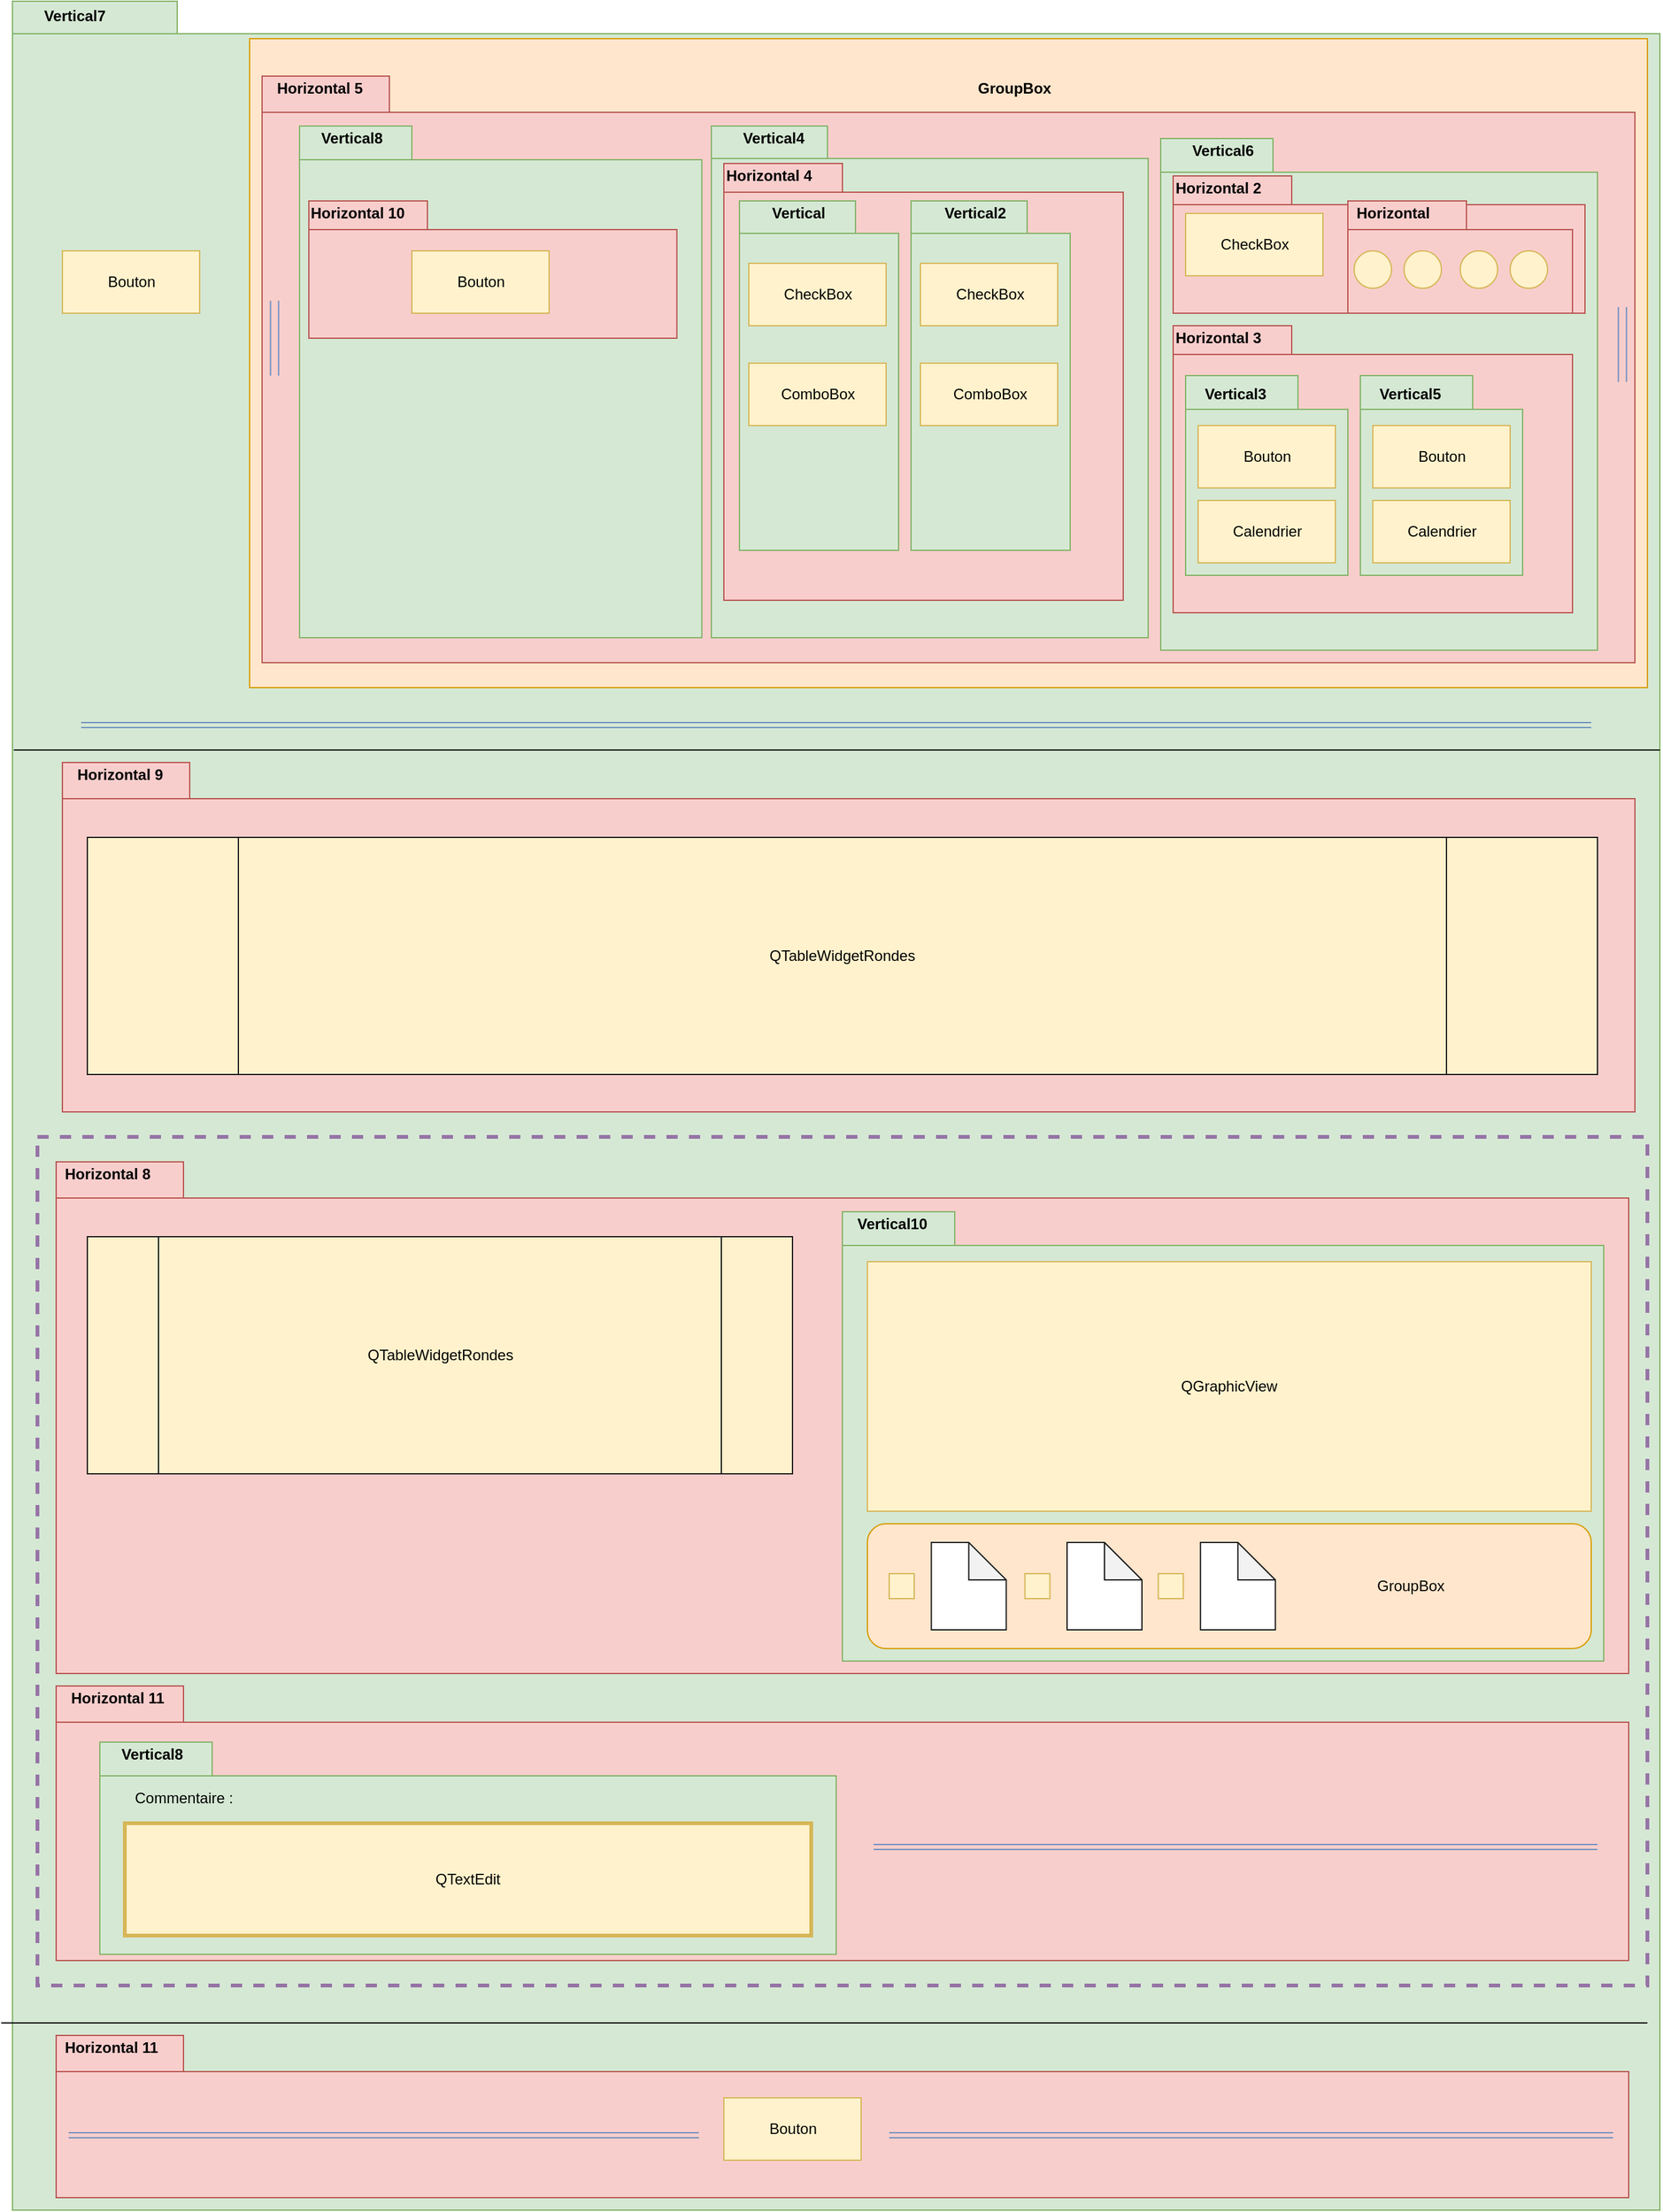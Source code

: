 <mxfile version="12.7.0" pages="3"><diagram id="0NMmQdU5TqQ1kGZvN3zl" name="IHMRapport"><mxGraphModel dx="2204" dy="1252" grid="1" gridSize="10" guides="1" tooltips="1" connect="1" arrows="1" fold="1" page="1" pageScale="1" pageWidth="1169" pageHeight="1654" math="0" shadow="0"><root><mxCell id="0"/><mxCell id="1" parent="0"/><mxCell id="otSW71d-O1WbgjmMsNwK-2" value="" style="shape=folder;fontStyle=1;spacingTop=10;tabWidth=94;tabHeight=26;tabPosition=left;html=1;fillColor=#d5e8d4;strokeColor=#82b366;" parent="1" vertex="1"><mxGeometry x="20" y="20" width="1320" height="1770" as="geometry"/></mxCell><mxCell id="otSW71d-O1WbgjmMsNwK-9" value="GroupBox" style="html=1;fillColor=#ffe6cc;strokeColor=#d79b00;" parent="1" vertex="1"><mxGeometry x="210" y="50" width="1120" height="520" as="geometry"/></mxCell><mxCell id="otSW71d-O1WbgjmMsNwK-3" value="&lt;b&gt;Vertical7&lt;/b&gt;" style="text;html=1;strokeColor=none;fillColor=none;align=center;verticalAlign=middle;whiteSpace=wrap;rounded=0;" parent="1" vertex="1"><mxGeometry x="50" y="22.35" width="40" height="20" as="geometry"/></mxCell><mxCell id="otSW71d-O1WbgjmMsNwK-4" value="" style="shape=folder;fontStyle=1;spacingTop=10;tabWidth=102;tabHeight=29;tabPosition=left;html=1;fillColor=#f8cecc;strokeColor=#b85450;" parent="1" vertex="1"><mxGeometry x="220" y="80" width="1100" height="470" as="geometry"/></mxCell><mxCell id="otSW71d-O1WbgjmMsNwK-5" value="&lt;div align=&quot;left&quot;&gt;&lt;b&gt;Horizontal 5&lt;/b&gt;&lt;/div&gt;" style="text;html=1;strokeColor=none;fillColor=none;align=left;verticalAlign=middle;whiteSpace=wrap;rounded=0;" parent="1" vertex="1"><mxGeometry x="230" y="80" width="100" height="20" as="geometry"/></mxCell><mxCell id="otSW71d-O1WbgjmMsNwK-7" value="" style="shape=link;html=1;fillColor=#dae8fc;strokeColor=#6c8ebf;width=6.471;" parent="1" edge="1"><mxGeometry width="50" height="50" relative="1" as="geometry"><mxPoint x="230" y="320" as="sourcePoint"/><mxPoint x="230" y="260" as="targetPoint"/></mxGeometry></mxCell><mxCell id="otSW71d-O1WbgjmMsNwK-10" value="" style="shape=folder;fontStyle=1;spacingTop=10;tabWidth=93;tabHeight=26;tabPosition=left;html=1;fillColor=#d5e8d4;strokeColor=#82b366;" parent="1" vertex="1"><mxGeometry x="580" y="120" width="350" height="410" as="geometry"/></mxCell><mxCell id="otSW71d-O1WbgjmMsNwK-11" value="&lt;div&gt;&lt;b&gt;Vertical4&lt;/b&gt;&lt;/div&gt;" style="text;html=1;strokeColor=none;fillColor=none;align=center;verticalAlign=middle;whiteSpace=wrap;rounded=0;" parent="1" vertex="1"><mxGeometry x="610" y="120.0" width="40" height="20" as="geometry"/></mxCell><mxCell id="otSW71d-O1WbgjmMsNwK-16" value="" style="shape=folder;fontStyle=1;spacingTop=10;tabWidth=95;tabHeight=23;tabPosition=left;html=1;fillColor=#f8cecc;strokeColor=#b85450;fillOpacity=100;" parent="1" vertex="1"><mxGeometry x="590" y="150" width="320" height="350" as="geometry"/></mxCell><mxCell id="otSW71d-O1WbgjmMsNwK-17" value="&lt;div align=&quot;left&quot;&gt;&lt;b&gt;Horizontal 4&lt;br&gt;&lt;/b&gt;&lt;/div&gt;" style="text;html=1;strokeColor=none;fillColor=none;align=left;verticalAlign=middle;whiteSpace=wrap;rounded=0;" parent="1" vertex="1"><mxGeometry x="590" y="150" width="100" height="20" as="geometry"/></mxCell><mxCell id="otSW71d-O1WbgjmMsNwK-12" value="" style="shape=folder;fontStyle=1;spacingTop=10;tabWidth=93;tabHeight=26;tabPosition=left;html=1;fillColor=#d5e8d4;strokeColor=#82b366;" parent="1" vertex="1"><mxGeometry x="602.5" y="180" width="127.5" height="280" as="geometry"/></mxCell><mxCell id="otSW71d-O1WbgjmMsNwK-13" value="&lt;div&gt;&lt;b&gt;Vertical&lt;/b&gt;&lt;/div&gt;" style="text;html=1;strokeColor=none;fillColor=none;align=center;verticalAlign=middle;whiteSpace=wrap;rounded=0;" parent="1" vertex="1"><mxGeometry x="630" y="180.0" width="40" height="20" as="geometry"/></mxCell><mxCell id="otSW71d-O1WbgjmMsNwK-14" value="&lt;div&gt;CheckBox&lt;/div&gt;" style="html=1;fillColor=#fff2cc;strokeColor=#d6b656;" parent="1" vertex="1"><mxGeometry x="610" y="230" width="110" height="50" as="geometry"/></mxCell><mxCell id="otSW71d-O1WbgjmMsNwK-15" value="ComboBox" style="html=1;fillColor=#fff2cc;strokeColor=#d6b656;" parent="1" vertex="1"><mxGeometry x="610" y="310" width="110" height="50" as="geometry"/></mxCell><mxCell id="otSW71d-O1WbgjmMsNwK-22" value="" style="shape=folder;fontStyle=1;spacingTop=10;tabWidth=93;tabHeight=26;tabPosition=left;html=1;fillColor=#d5e8d4;strokeColor=#82b366;" parent="1" vertex="1"><mxGeometry x="740" y="180" width="127.5" height="280" as="geometry"/></mxCell><mxCell id="otSW71d-O1WbgjmMsNwK-23" value="&lt;div align=&quot;left&quot;&gt;&lt;b&gt;Vertical2&lt;/b&gt;&lt;/div&gt;" style="text;html=1;strokeColor=none;fillColor=none;align=center;verticalAlign=middle;whiteSpace=wrap;rounded=0;" parent="1" vertex="1"><mxGeometry x="760" y="180" width="62.5" height="20" as="geometry"/></mxCell><mxCell id="otSW71d-O1WbgjmMsNwK-24" value="&lt;div&gt;CheckBox&lt;/div&gt;" style="html=1;fillColor=#fff2cc;strokeColor=#d6b656;" parent="1" vertex="1"><mxGeometry x="747.5" y="230" width="110" height="50" as="geometry"/></mxCell><mxCell id="otSW71d-O1WbgjmMsNwK-25" value="ComboBox" style="html=1;fillColor=#fff2cc;strokeColor=#d6b656;" parent="1" vertex="1"><mxGeometry x="747.5" y="310" width="110" height="50" as="geometry"/></mxCell><mxCell id="otSW71d-O1WbgjmMsNwK-27" value="" style="shape=folder;fontStyle=1;spacingTop=10;tabWidth=90;tabHeight=27;tabPosition=left;html=1;fillColor=#d5e8d4;strokeColor=#82b366;" parent="1" vertex="1"><mxGeometry x="940" y="130" width="350" height="410" as="geometry"/></mxCell><mxCell id="otSW71d-O1WbgjmMsNwK-28" value="&lt;div&gt;&lt;b&gt;Vertical6&lt;/b&gt;&lt;/div&gt;" style="text;html=1;strokeColor=none;fillColor=none;align=center;verticalAlign=middle;whiteSpace=wrap;rounded=0;" parent="1" vertex="1"><mxGeometry x="970" y="130.0" width="40" height="20" as="geometry"/></mxCell><mxCell id="otSW71d-O1WbgjmMsNwK-29" value="" style="shape=folder;fontStyle=1;spacingTop=10;tabWidth=95;tabHeight=23;tabPosition=left;html=1;fillColor=#f8cecc;strokeColor=#b85450;fillOpacity=100;" parent="1" vertex="1"><mxGeometry x="950" y="160" width="330" height="110" as="geometry"/></mxCell><mxCell id="otSW71d-O1WbgjmMsNwK-30" value="&lt;div align=&quot;left&quot;&gt;&lt;b&gt;Horizontal 2&lt;br&gt;&lt;/b&gt;&lt;/div&gt;" style="text;html=1;strokeColor=none;fillColor=none;align=left;verticalAlign=middle;whiteSpace=wrap;rounded=0;" parent="1" vertex="1"><mxGeometry x="950" y="160" width="100" height="20" as="geometry"/></mxCell><mxCell id="otSW71d-O1WbgjmMsNwK-32" value="&lt;div&gt;CheckBox&lt;/div&gt;" style="html=1;fillColor=#fff2cc;strokeColor=#d6b656;" parent="1" vertex="1"><mxGeometry x="960" y="190" width="110" height="50" as="geometry"/></mxCell><mxCell id="otSW71d-O1WbgjmMsNwK-33" value="" style="shape=folder;fontStyle=1;spacingTop=10;tabWidth=95;tabHeight=23;tabPosition=left;html=1;fillColor=#f8cecc;strokeColor=#b85450;fillOpacity=100;" parent="1" vertex="1"><mxGeometry x="1090" y="180" width="180" height="90" as="geometry"/></mxCell><mxCell id="otSW71d-O1WbgjmMsNwK-34" value="&lt;div align=&quot;left&quot;&gt;&lt;b&gt;Horizontal&lt;br&gt;&lt;/b&gt;&lt;/div&gt;" style="text;html=1;strokeColor=none;fillColor=none;align=left;verticalAlign=middle;whiteSpace=wrap;rounded=0;" parent="1" vertex="1"><mxGeometry x="1095" y="180" width="100" height="20" as="geometry"/></mxCell><mxCell id="otSW71d-O1WbgjmMsNwK-35" value="" style="ellipse;whiteSpace=wrap;html=1;aspect=fixed;fillColor=#fff2cc;strokeColor=#d6b656;" parent="1" vertex="1"><mxGeometry x="1095" y="220" width="30" height="30" as="geometry"/></mxCell><mxCell id="otSW71d-O1WbgjmMsNwK-36" value="" style="ellipse;whiteSpace=wrap;html=1;aspect=fixed;fillColor=#fff2cc;strokeColor=#d6b656;" parent="1" vertex="1"><mxGeometry x="1135" y="220" width="30" height="30" as="geometry"/></mxCell><mxCell id="otSW71d-O1WbgjmMsNwK-37" value="" style="ellipse;whiteSpace=wrap;html=1;aspect=fixed;fillColor=#fff2cc;strokeColor=#d6b656;" parent="1" vertex="1"><mxGeometry x="1180" y="220" width="30" height="30" as="geometry"/></mxCell><mxCell id="otSW71d-O1WbgjmMsNwK-38" value="" style="ellipse;whiteSpace=wrap;html=1;aspect=fixed;fillColor=#fff2cc;strokeColor=#d6b656;" parent="1" vertex="1"><mxGeometry x="1220" y="220" width="30" height="30" as="geometry"/></mxCell><mxCell id="otSW71d-O1WbgjmMsNwK-45" value="" style="shape=folder;fontStyle=1;spacingTop=10;tabWidth=95;tabHeight=23;tabPosition=left;html=1;fillColor=#f8cecc;strokeColor=#b85450;fillOpacity=100;" parent="1" vertex="1"><mxGeometry x="950" y="280" width="320" height="230" as="geometry"/></mxCell><mxCell id="otSW71d-O1WbgjmMsNwK-40" value="" style="shape=folder;fontStyle=1;spacingTop=10;tabWidth=90;tabHeight=27;tabPosition=left;html=1;fillColor=#d5e8d4;strokeColor=#82b366;" parent="1" vertex="1"><mxGeometry x="960" y="320" width="130" height="160" as="geometry"/></mxCell><mxCell id="otSW71d-O1WbgjmMsNwK-41" value="&lt;div&gt;&lt;b&gt;Vertical3&lt;/b&gt;&lt;/div&gt;" style="text;html=1;strokeColor=none;fillColor=none;align=center;verticalAlign=middle;whiteSpace=wrap;rounded=0;" parent="1" vertex="1"><mxGeometry x="980" y="325" width="40" height="20" as="geometry"/></mxCell><mxCell id="otSW71d-O1WbgjmMsNwK-43" value="Bouton" style="html=1;fillColor=#fff2cc;strokeColor=#d6b656;" parent="1" vertex="1"><mxGeometry x="970" y="360" width="110" height="50" as="geometry"/></mxCell><mxCell id="otSW71d-O1WbgjmMsNwK-44" value="Calendrier" style="html=1;fillColor=#fff2cc;strokeColor=#d6b656;" parent="1" vertex="1"><mxGeometry x="970" y="420" width="110" height="50" as="geometry"/></mxCell><mxCell id="otSW71d-O1WbgjmMsNwK-47" value="" style="shape=folder;fontStyle=1;spacingTop=10;tabWidth=90;tabHeight=27;tabPosition=left;html=1;fillColor=#d5e8d4;strokeColor=#82b366;" parent="1" vertex="1"><mxGeometry x="1100" y="320" width="130" height="160" as="geometry"/></mxCell><mxCell id="otSW71d-O1WbgjmMsNwK-48" value="&lt;div&gt;&lt;b&gt;Vertical5&lt;/b&gt;&lt;/div&gt;" style="text;html=1;strokeColor=none;fillColor=none;align=center;verticalAlign=middle;whiteSpace=wrap;rounded=0;" parent="1" vertex="1"><mxGeometry x="1120" y="325" width="40" height="20" as="geometry"/></mxCell><mxCell id="otSW71d-O1WbgjmMsNwK-49" value="Bouton" style="html=1;fillColor=#fff2cc;strokeColor=#d6b656;" parent="1" vertex="1"><mxGeometry x="1110" y="360" width="110" height="50" as="geometry"/></mxCell><mxCell id="otSW71d-O1WbgjmMsNwK-50" value="Calendrier" style="html=1;fillColor=#fff2cc;strokeColor=#d6b656;" parent="1" vertex="1"><mxGeometry x="1110" y="420" width="110" height="50" as="geometry"/></mxCell><mxCell id="otSW71d-O1WbgjmMsNwK-51" value="" style="shape=folder;fontStyle=1;spacingTop=10;tabWidth=90;tabHeight=27;tabPosition=left;html=1;fillColor=#d5e8d4;strokeColor=#82b366;" parent="1" vertex="1"><mxGeometry x="250" y="120" width="322.35" height="410" as="geometry"/></mxCell><mxCell id="otSW71d-O1WbgjmMsNwK-52" value="&lt;div&gt;&lt;b&gt;Vertical8&lt;/b&gt;&lt;/div&gt;" style="text;html=1;strokeColor=none;fillColor=none;align=center;verticalAlign=middle;whiteSpace=wrap;rounded=0;" parent="1" vertex="1"><mxGeometry x="272.35" y="120.0" width="40" height="20" as="geometry"/></mxCell><mxCell id="otSW71d-O1WbgjmMsNwK-53" value="" style="shape=folder;fontStyle=1;spacingTop=10;tabWidth=95;tabHeight=23;tabPosition=left;html=1;fillColor=#f8cecc;strokeColor=#b85450;fillOpacity=100;" parent="1" vertex="1"><mxGeometry x="257.47" y="180" width="294.88" height="110" as="geometry"/></mxCell><mxCell id="otSW71d-O1WbgjmMsNwK-54" value="&lt;div&gt;&lt;b&gt;Horizontal &lt;/b&gt;&lt;b&gt;10&lt;/b&gt;&lt;/div&gt;" style="text;html=1;strokeColor=none;fillColor=none;align=left;verticalAlign=middle;whiteSpace=wrap;rounded=0;" parent="1" vertex="1"><mxGeometry x="257.47" y="180" width="134.88" height="20" as="geometry"/></mxCell><mxCell id="otSW71d-O1WbgjmMsNwK-55" value="Bouton" style="html=1;fillColor=#fff2cc;strokeColor=#d6b656;fontStyle=0" parent="1" vertex="1"><mxGeometry x="340" y="220" width="110" height="50" as="geometry"/></mxCell><mxCell id="aP0zRacj7gYFiWTM4Fsq-1" value="&lt;div&gt;&lt;b&gt;GroupBox&lt;/b&gt;&lt;/div&gt;" style="text;html=1;strokeColor=none;fillColor=none;align=center;verticalAlign=middle;whiteSpace=wrap;rounded=0;" parent="1" vertex="1"><mxGeometry x="802.5" y="80" width="40" height="20" as="geometry"/></mxCell><mxCell id="SQjFYnXU2TbCDj1ClMZE-1" value="Bouton" style="html=1;fillColor=#fff2cc;strokeColor=#d6b656;fontStyle=0" vertex="1" parent="1"><mxGeometry x="60" y="220" width="110" height="50" as="geometry"/></mxCell><mxCell id="SQjFYnXU2TbCDj1ClMZE-2" value="&lt;div align=&quot;left&quot;&gt;&lt;b&gt;Horizontal 3&lt;br&gt;&lt;/b&gt;&lt;/div&gt;" style="text;html=1;strokeColor=none;fillColor=none;align=left;verticalAlign=middle;whiteSpace=wrap;rounded=0;" vertex="1" parent="1"><mxGeometry x="950" y="280" width="100" height="20" as="geometry"/></mxCell><mxCell id="SQjFYnXU2TbCDj1ClMZE-7" value="" style="shape=link;html=1;fillColor=#dae8fc;strokeColor=#6c8ebf;width=6.471;" edge="1" parent="1"><mxGeometry width="50" height="50" relative="1" as="geometry"><mxPoint x="1310" y="325" as="sourcePoint"/><mxPoint x="1310" y="265" as="targetPoint"/></mxGeometry></mxCell><mxCell id="SQjFYnXU2TbCDj1ClMZE-8" value="" style="shape=link;html=1;fillColor=#dae8fc;strokeColor=#6c8ebf;" edge="1" parent="1"><mxGeometry width="50" height="50" relative="1" as="geometry"><mxPoint x="75" y="600" as="sourcePoint"/><mxPoint x="1285" y="600" as="targetPoint"/></mxGeometry></mxCell><mxCell id="SQjFYnXU2TbCDj1ClMZE-9" value="" style="endArrow=none;html=1;" edge="1" parent="1"><mxGeometry width="50" height="50" relative="1" as="geometry"><mxPoint x="1340" y="620" as="sourcePoint"/><mxPoint x="21" y="620" as="targetPoint"/></mxGeometry></mxCell><mxCell id="SQjFYnXU2TbCDj1ClMZE-11" value="" style="shape=folder;fontStyle=1;spacingTop=10;tabWidth=102;tabHeight=29;tabPosition=left;html=1;fillColor=#f8cecc;strokeColor=#b85450;" vertex="1" parent="1"><mxGeometry x="60" y="630" width="1260" height="280" as="geometry"/></mxCell><mxCell id="SQjFYnXU2TbCDj1ClMZE-12" value="&lt;div align=&quot;left&quot;&gt;&lt;b&gt;Horizontal 9&lt;br&gt;&lt;/b&gt;&lt;/div&gt;" style="text;html=1;strokeColor=none;fillColor=none;align=left;verticalAlign=middle;whiteSpace=wrap;rounded=0;" vertex="1" parent="1"><mxGeometry x="70" y="630" width="100" height="20" as="geometry"/></mxCell><mxCell id="SQjFYnXU2TbCDj1ClMZE-16" value="&lt;div&gt;QTableWidgetRondes&lt;/div&gt;" style="shape=process;whiteSpace=wrap;html=1;backgroundOutline=1;fillColor=#fff2cc;strokeColor=#1A1A1A;" vertex="1" parent="1"><mxGeometry x="80" y="690" width="1210" height="190" as="geometry"/></mxCell><mxCell id="SQjFYnXU2TbCDj1ClMZE-17" value="" style="shape=folder;fontStyle=1;spacingTop=10;tabWidth=102;tabHeight=29;tabPosition=left;html=1;fillColor=#f8cecc;strokeColor=#b85450;" vertex="1" parent="1"><mxGeometry x="55" y="950" width="1260" height="410" as="geometry"/></mxCell><mxCell id="SQjFYnXU2TbCDj1ClMZE-18" value="&lt;div align=&quot;left&quot;&gt;&lt;b&gt;Horizontal 8&lt;br&gt;&lt;/b&gt;&lt;/div&gt;" style="text;html=1;strokeColor=none;fillColor=none;align=left;verticalAlign=middle;whiteSpace=wrap;rounded=0;" vertex="1" parent="1"><mxGeometry x="60" y="950" width="100" height="20" as="geometry"/></mxCell><mxCell id="SQjFYnXU2TbCDj1ClMZE-19" value="&lt;div&gt;QTableWidgetRondes&lt;/div&gt;" style="shape=process;whiteSpace=wrap;html=1;backgroundOutline=1;fillColor=#fff2cc;strokeColor=#1A1A1A;" vertex="1" parent="1"><mxGeometry x="80" y="1010" width="565" height="190" as="geometry"/></mxCell><mxCell id="SQjFYnXU2TbCDj1ClMZE-20" value="" style="shape=folder;fontStyle=1;spacingTop=10;tabWidth=90;tabHeight=27;tabPosition=left;html=1;fillColor=#d5e8d4;strokeColor=#82b366;" vertex="1" parent="1"><mxGeometry x="685" y="990" width="610" height="360" as="geometry"/></mxCell><mxCell id="SQjFYnXU2TbCDj1ClMZE-21" value="&lt;div&gt;&lt;b&gt;Vertical10&lt;/b&gt;&lt;/div&gt;" style="text;html=1;strokeColor=none;fillColor=none;align=center;verticalAlign=middle;whiteSpace=wrap;rounded=0;" vertex="1" parent="1"><mxGeometry x="705" y="990" width="40" height="20" as="geometry"/></mxCell><mxCell id="SQjFYnXU2TbCDj1ClMZE-22" value="QGraphicView" style="rounded=0;whiteSpace=wrap;html=1;strokeColor=#d6b656;fillColor=#fff2cc;" vertex="1" parent="1"><mxGeometry x="705" y="1030" width="580" height="200" as="geometry"/></mxCell><mxCell id="SQjFYnXU2TbCDj1ClMZE-23" value="&lt;div align=&quot;left&quot;&gt;&lt;blockquote&gt;&lt;blockquote&gt;&lt;div&gt;&lt;br&gt;&lt;/div&gt;&lt;/blockquote&gt;&lt;/blockquote&gt;&lt;/div&gt;" style="rounded=1;whiteSpace=wrap;html=1;strokeColor=#d79b00;fillColor=#ffe6cc;" vertex="1" parent="1"><mxGeometry x="705" y="1240" width="580" height="100" as="geometry"/></mxCell><mxCell id="SQjFYnXU2TbCDj1ClMZE-24" value="" style="rounded=0;whiteSpace=wrap;html=1;strokeColor=#d6b656;fillColor=#fff2cc;" vertex="1" parent="1"><mxGeometry x="722.5" y="1280" width="20" height="20" as="geometry"/></mxCell><mxCell id="SQjFYnXU2TbCDj1ClMZE-25" value="" style="shape=note;whiteSpace=wrap;html=1;backgroundOutline=1;darkOpacity=0.05;strokeColor=#1A1A1A;" vertex="1" parent="1"><mxGeometry x="756.25" y="1255" width="60" height="70" as="geometry"/></mxCell><mxCell id="SQjFYnXU2TbCDj1ClMZE-29" value="" style="rounded=0;whiteSpace=wrap;html=1;strokeColor=#d6b656;fillColor=#fff2cc;" vertex="1" parent="1"><mxGeometry x="831.25" y="1280" width="20" height="20" as="geometry"/></mxCell><mxCell id="SQjFYnXU2TbCDj1ClMZE-30" value="" style="shape=note;whiteSpace=wrap;html=1;backgroundOutline=1;darkOpacity=0.05;strokeColor=#1A1A1A;" vertex="1" parent="1"><mxGeometry x="865" y="1255" width="60" height="70" as="geometry"/></mxCell><mxCell id="SQjFYnXU2TbCDj1ClMZE-31" value="" style="rounded=0;whiteSpace=wrap;html=1;strokeColor=#d6b656;fillColor=#fff2cc;" vertex="1" parent="1"><mxGeometry x="938.13" y="1280" width="20" height="20" as="geometry"/></mxCell><mxCell id="SQjFYnXU2TbCDj1ClMZE-32" value="" style="shape=note;whiteSpace=wrap;html=1;backgroundOutline=1;darkOpacity=0.05;strokeColor=#1A1A1A;" vertex="1" parent="1"><mxGeometry x="971.88" y="1255" width="60" height="70" as="geometry"/></mxCell><mxCell id="SQjFYnXU2TbCDj1ClMZE-33" value="GroupBox" style="text;html=1;align=center;verticalAlign=middle;resizable=0;points=[];autosize=1;" vertex="1" parent="1"><mxGeometry x="1100" y="1280" width="80" height="20" as="geometry"/></mxCell><mxCell id="SQjFYnXU2TbCDj1ClMZE-36" value="" style="rounded=0;whiteSpace=wrap;html=1;strokeColor=#9673a6;dashed=1;fillColor=none;strokeWidth=3;" vertex="1" parent="1"><mxGeometry x="40" y="930" width="1290" height="680" as="geometry"/></mxCell><mxCell id="SQjFYnXU2TbCDj1ClMZE-37" value="" style="shape=folder;fontStyle=1;spacingTop=10;tabWidth=102;tabHeight=29;tabPosition=left;html=1;fillColor=#f8cecc;strokeColor=#b85450;" vertex="1" parent="1"><mxGeometry x="55" y="1370" width="1260" height="220" as="geometry"/></mxCell><mxCell id="SQjFYnXU2TbCDj1ClMZE-38" value="&lt;div align=&quot;left&quot;&gt;&lt;b&gt;Horizontal 11&lt;br&gt;&lt;/b&gt;&lt;/div&gt;" style="text;html=1;strokeColor=none;fillColor=none;align=left;verticalAlign=middle;whiteSpace=wrap;rounded=0;" vertex="1" parent="1"><mxGeometry x="65" y="1370" width="100" height="20" as="geometry"/></mxCell><mxCell id="SQjFYnXU2TbCDj1ClMZE-39" value="" style="shape=folder;fontStyle=1;spacingTop=10;tabWidth=90;tabHeight=27;tabPosition=left;html=1;fillColor=#d5e8d4;strokeColor=#82b366;" vertex="1" parent="1"><mxGeometry x="90" y="1415" width="590" height="170" as="geometry"/></mxCell><mxCell id="SQjFYnXU2TbCDj1ClMZE-40" value="&lt;div&gt;&lt;b&gt;Vertical8&lt;/b&gt;&lt;/div&gt;" style="text;html=1;strokeColor=none;fillColor=none;align=center;verticalAlign=middle;whiteSpace=wrap;rounded=0;" vertex="1" parent="1"><mxGeometry x="112.35" y="1415" width="40" height="20" as="geometry"/></mxCell><mxCell id="SQjFYnXU2TbCDj1ClMZE-43" value="Commentaire :" style="text;html=1;strokeColor=none;fillColor=none;align=center;verticalAlign=middle;whiteSpace=wrap;rounded=0;dashed=1;" vertex="1" parent="1"><mxGeometry x="105" y="1450" width="105" height="20" as="geometry"/></mxCell><mxCell id="SQjFYnXU2TbCDj1ClMZE-45" value="QTextEdit" style="rounded=0;whiteSpace=wrap;html=1;strokeColor=#d6b656;strokeWidth=3;fillColor=#fff2cc;" vertex="1" parent="1"><mxGeometry x="110" y="1480" width="550" height="90" as="geometry"/></mxCell><mxCell id="SQjFYnXU2TbCDj1ClMZE-46" value="" style="shape=link;html=1;fillColor=#dae8fc;strokeColor=#6c8ebf;" edge="1" parent="1"><mxGeometry width="50" height="50" relative="1" as="geometry"><mxPoint x="710" y="1499" as="sourcePoint"/><mxPoint x="1290" y="1499" as="targetPoint"/></mxGeometry></mxCell><mxCell id="SQjFYnXU2TbCDj1ClMZE-47" value="" style="endArrow=none;html=1;" edge="1" parent="1"><mxGeometry width="50" height="50" relative="1" as="geometry"><mxPoint x="1330" y="1640" as="sourcePoint"/><mxPoint x="11" y="1640" as="targetPoint"/></mxGeometry></mxCell><mxCell id="SQjFYnXU2TbCDj1ClMZE-48" value="" style="shape=folder;fontStyle=1;spacingTop=10;tabWidth=102;tabHeight=29;tabPosition=left;html=1;fillColor=#f8cecc;strokeColor=#b85450;" vertex="1" parent="1"><mxGeometry x="55" y="1650" width="1260" height="130" as="geometry"/></mxCell><mxCell id="SQjFYnXU2TbCDj1ClMZE-49" value="&lt;div align=&quot;left&quot;&gt;&lt;b&gt;Horizontal 11&lt;br&gt;&lt;/b&gt;&lt;/div&gt;" style="text;html=1;strokeColor=none;fillColor=none;align=left;verticalAlign=middle;whiteSpace=wrap;rounded=0;" vertex="1" parent="1"><mxGeometry x="60" y="1650" width="100" height="20" as="geometry"/></mxCell><mxCell id="SQjFYnXU2TbCDj1ClMZE-50" value="" style="shape=link;html=1;fillColor=#dae8fc;strokeColor=#6c8ebf;" edge="1" parent="1"><mxGeometry width="50" height="50" relative="1" as="geometry"><mxPoint x="65" y="1730" as="sourcePoint"/><mxPoint x="570" y="1730" as="targetPoint"/></mxGeometry></mxCell><mxCell id="SQjFYnXU2TbCDj1ClMZE-51" value="" style="shape=link;html=1;fillColor=#dae8fc;strokeColor=#6c8ebf;" edge="1" parent="1"><mxGeometry width="50" height="50" relative="1" as="geometry"><mxPoint x="722.5" y="1730" as="sourcePoint"/><mxPoint x="1302.5" y="1730" as="targetPoint"/></mxGeometry></mxCell><mxCell id="SQjFYnXU2TbCDj1ClMZE-52" value="Bouton" style="html=1;fillColor=#fff2cc;strokeColor=#d6b656;" vertex="1" parent="1"><mxGeometry x="590" y="1700" width="110" height="50" as="geometry"/></mxCell></root></mxGraphModel></diagram><diagram id="5NvXTTq6SskbN5lYxQjm" name="IHMPointeau"><mxGraphModel dx="1342" dy="626" grid="1" gridSize="10" guides="1" tooltips="1" connect="1" arrows="1" fold="1" page="1" pageScale="1" pageWidth="850" pageHeight="1100" math="0" shadow="0"><root><mxCell id="3f95LozEubeywQOr4OTT-0"/><mxCell id="3f95LozEubeywQOr4OTT-1" parent="3f95LozEubeywQOr4OTT-0"/><mxCell id="rwfBAxxyRv9CuKLF4wXZ-0" value="" style="shape=folder;fontStyle=1;spacingTop=10;tabWidth=94;tabHeight=26;tabPosition=left;html=1;fillColor=#d5e8d4;strokeColor=#82b366;" parent="3f95LozEubeywQOr4OTT-1" vertex="1"><mxGeometry x="20" y="20" width="1110" height="1020" as="geometry"/></mxCell><mxCell id="rwfBAxxyRv9CuKLF4wXZ-2" value="&lt;b&gt;Vertical2&lt;/b&gt;" style="text;html=1;strokeColor=none;fillColor=none;align=center;verticalAlign=middle;whiteSpace=wrap;rounded=0;" parent="3f95LozEubeywQOr4OTT-1" vertex="1"><mxGeometry x="50" y="22.35" width="40" height="20" as="geometry"/></mxCell><mxCell id="rwfBAxxyRv9CuKLF4wXZ-3" value="" style="shape=folder;fontStyle=1;spacingTop=10;tabWidth=102;tabHeight=29;tabPosition=left;html=1;fillColor=#f8cecc;strokeColor=#b85450;" parent="3f95LozEubeywQOr4OTT-1" vertex="1"><mxGeometry x="80" y="80" width="920" height="120" as="geometry"/></mxCell><mxCell id="rwfBAxxyRv9CuKLF4wXZ-4" value="&lt;div align=&quot;left&quot;&gt;&lt;b&gt;Horizontal6&lt;br&gt;&lt;/b&gt;&lt;/div&gt;" style="text;html=1;strokeColor=none;fillColor=none;align=left;verticalAlign=middle;whiteSpace=wrap;rounded=0;" parent="3f95LozEubeywQOr4OTT-1" vertex="1"><mxGeometry x="90" y="80" width="100" height="20" as="geometry"/></mxCell><mxCell id="qNgT1uP5ViKe7fNCqSEb-0" value="Pointeau" style="text;html=1;strokeColor=#d6b656;fillColor=#fff2cc;align=center;verticalAlign=middle;whiteSpace=wrap;rounded=0;" parent="3f95LozEubeywQOr4OTT-1" vertex="1"><mxGeometry x="360" y="130" width="90" height="50" as="geometry"/></mxCell><mxCell id="qNgT1uP5ViKe7fNCqSEb-2" value="" style="shape=link;html=1;fillColor=#dae8fc;strokeColor=#6c8ebf;" parent="3f95LozEubeywQOr4OTT-1" edge="1"><mxGeometry width="50" height="50" relative="1" as="geometry"><mxPoint x="180" y="120" as="sourcePoint"/><mxPoint x="180" y="190" as="targetPoint"/></mxGeometry></mxCell><mxCell id="3FG_QixNOHKgJ2k-6fQh-0" value="ComboBox" style="html=1;fillColor=#fff2cc;strokeColor=#d6b656;" parent="3f95LozEubeywQOr4OTT-1" vertex="1"><mxGeometry x="480" y="130" width="110" height="50" as="geometry"/></mxCell><mxCell id="9cK3oA2O1N7NuBcLp84S-0" value="Bouton" style="html=1;fillColor=#fff2cc;strokeColor=#d6b656;" parent="3f95LozEubeywQOr4OTT-1" vertex="1"><mxGeometry x="620" y="130" width="110" height="50" as="geometry"/></mxCell><mxCell id="9cK3oA2O1N7NuBcLp84S-1" value="" style="shape=link;html=1;fillColor=#dae8fc;strokeColor=#6c8ebf;" parent="3f95LozEubeywQOr4OTT-1" edge="1"><mxGeometry width="50" height="50" relative="1" as="geometry"><mxPoint x="930" y="120" as="sourcePoint"/><mxPoint x="930" y="190" as="targetPoint"/></mxGeometry></mxCell><mxCell id="9cK3oA2O1N7NuBcLp84S-6" value="" style="shape=link;html=1;fillColor=#dae8fc;strokeColor=#6c8ebf;" parent="3f95LozEubeywQOr4OTT-1" edge="1"><mxGeometry width="50" height="50" relative="1" as="geometry"><mxPoint x="460" y="80" as="sourcePoint"/><mxPoint x="560" y="80" as="targetPoint"/></mxGeometry></mxCell><mxCell id="9cK3oA2O1N7NuBcLp84S-7" value="" style="endArrow=none;html=1;entryX=0;entryY=0;entryDx=1110;entryDy=224.5;entryPerimeter=0;fillColor=#f5f5f5;strokeColor=#666666;gradientColor=#b3b3b3;" parent="3f95LozEubeywQOr4OTT-1" target="rwfBAxxyRv9CuKLF4wXZ-0" edge="1"><mxGeometry width="50" height="50" relative="1" as="geometry"><mxPoint x="20" y="240" as="sourcePoint"/><mxPoint x="980" y="240" as="targetPoint"/></mxGeometry></mxCell><mxCell id="9cK3oA2O1N7NuBcLp84S-9" value="" style="shape=folder;fontStyle=1;spacingTop=10;tabWidth=102;tabHeight=29;tabPosition=left;html=1;fillColor=#f8cecc;strokeColor=#b85450;" parent="3f95LozEubeywQOr4OTT-1" vertex="1"><mxGeometry x="80" y="260" width="1000" height="590" as="geometry"/></mxCell><mxCell id="9cK3oA2O1N7NuBcLp84S-10" value="&lt;div align=&quot;left&quot;&gt;&lt;b&gt;Horizontal5&lt;/b&gt;&lt;/div&gt;" style="text;html=1;strokeColor=none;fillColor=none;align=left;verticalAlign=middle;whiteSpace=wrap;rounded=0;" parent="3f95LozEubeywQOr4OTT-1" vertex="1"><mxGeometry x="90" y="260" width="100" height="20" as="geometry"/></mxCell><mxCell id="9cK3oA2O1N7NuBcLp84S-11" value="" style="shape=link;html=1;gradientColor=#7ea6e0;fillColor=#dae8fc;strokeColor=#6c8ebf;width=4.286;" parent="3f95LozEubeywQOr4OTT-1" edge="1"><mxGeometry width="50" height="50" relative="1" as="geometry"><mxPoint x="120" y="710" as="sourcePoint"/><mxPoint x="120" y="327.5" as="targetPoint"/></mxGeometry></mxCell><mxCell id="aMZZ7nhdAvuQnxyv1i2I-0" value="" style="shape=folder;fontStyle=1;spacingTop=10;tabWidth=93;tabHeight=26;tabPosition=left;html=1;fillColor=#d5e8d4;strokeColor=#82b366;" parent="3f95LozEubeywQOr4OTT-1" vertex="1"><mxGeometry x="600" y="300" width="410" height="530" as="geometry"/></mxCell><mxCell id="aMZZ7nhdAvuQnxyv1i2I-1" value="&lt;div&gt;&lt;b&gt;Vertical4&lt;/b&gt;&lt;/div&gt;" style="text;html=1;strokeColor=none;fillColor=none;align=center;verticalAlign=middle;whiteSpace=wrap;rounded=0;" parent="3f95LozEubeywQOr4OTT-1" vertex="1"><mxGeometry x="627.5" y="300" width="40" height="20" as="geometry"/></mxCell><mxCell id="aMZZ7nhdAvuQnxyv1i2I-2" value="" style="shape=folder;fontStyle=1;spacingTop=10;tabWidth=102;tabHeight=29;tabPosition=left;html=1;fillColor=#f8cecc;strokeColor=#b85450;" parent="3f95LozEubeywQOr4OTT-1" vertex="1"><mxGeometry x="620" y="500" width="360" height="110" as="geometry"/></mxCell><mxCell id="aMZZ7nhdAvuQnxyv1i2I-3" value="&lt;div align=&quot;left&quot;&gt;&lt;b&gt;Horizontal8&lt;/b&gt;&lt;/div&gt;" style="text;html=1;strokeColor=none;fillColor=none;align=left;verticalAlign=middle;whiteSpace=wrap;rounded=0;" parent="3f95LozEubeywQOr4OTT-1" vertex="1"><mxGeometry x="627.5" y="500" width="100" height="20" as="geometry"/></mxCell><mxCell id="aMZZ7nhdAvuQnxyv1i2I-4" value="Batiment" style="text;html=1;strokeColor=#d6b656;fillColor=#fff2cc;align=center;verticalAlign=middle;whiteSpace=wrap;rounded=0;" parent="3f95LozEubeywQOr4OTT-1" vertex="1"><mxGeometry x="690" y="550" width="90" height="50" as="geometry"/></mxCell><mxCell id="aMZZ7nhdAvuQnxyv1i2I-5" value="&lt;div&gt;lineEdit&lt;/div&gt;" style="html=1;fillColor=#fff2cc;strokeColor=#d6b656;" parent="3f95LozEubeywQOr4OTT-1" vertex="1"><mxGeometry x="810" y="550" width="110" height="50" as="geometry"/></mxCell><mxCell id="aMZZ7nhdAvuQnxyv1i2I-6" value="" style="shape=link;html=1;fillColor=#dae8fc;strokeColor=#6c8ebf;" parent="3f95LozEubeywQOr4OTT-1" edge="1"><mxGeometry width="50" height="50" relative="1" as="geometry"><mxPoint x="810" y="634.29" as="sourcePoint"/><mxPoint x="910" y="634.29" as="targetPoint"/></mxGeometry></mxCell><mxCell id="aMZZ7nhdAvuQnxyv1i2I-7" value="" style="shape=folder;fontStyle=1;spacingTop=10;tabWidth=102;tabHeight=29;tabPosition=left;html=1;fillColor=#f8cecc;strokeColor=#b85450;" parent="3f95LozEubeywQOr4OTT-1" vertex="1"><mxGeometry x="620" y="620" width="360" height="110" as="geometry"/></mxCell><mxCell id="aMZZ7nhdAvuQnxyv1i2I-8" value="&lt;div align=&quot;left&quot;&gt;&lt;b&gt;Horizontal10&lt;/b&gt;&lt;/div&gt;" style="text;html=1;strokeColor=none;fillColor=none;align=left;verticalAlign=middle;whiteSpace=wrap;rounded=0;" parent="3f95LozEubeywQOr4OTT-1" vertex="1"><mxGeometry x="627.5" y="625" width="100" height="20" as="geometry"/></mxCell><mxCell id="aMZZ7nhdAvuQnxyv1i2I-9" value="Etage" style="text;html=1;strokeColor=#d6b656;fillColor=#fff2cc;align=center;verticalAlign=middle;whiteSpace=wrap;rounded=0;" parent="3f95LozEubeywQOr4OTT-1" vertex="1"><mxGeometry x="690" y="675" width="90" height="50" as="geometry"/></mxCell><mxCell id="aMZZ7nhdAvuQnxyv1i2I-10" value="lineEdit" style="html=1;fillColor=#fff2cc;strokeColor=#d6b656;" parent="3f95LozEubeywQOr4OTT-1" vertex="1"><mxGeometry x="810" y="675" width="110" height="50" as="geometry"/></mxCell><mxCell id="aMZZ7nhdAvuQnxyv1i2I-17" value="" style="shape=link;html=1;gradientColor=#7ea6e0;fillColor=#dae8fc;strokeColor=#6c8ebf;width=4.286;" parent="3f95LozEubeywQOr4OTT-1" edge="1"><mxGeometry width="50" height="50" relative="1" as="geometry"><mxPoint x="1050" y="706.25" as="sourcePoint"/><mxPoint x="1050" y="323.75" as="targetPoint"/></mxGeometry></mxCell><mxCell id="aMZZ7nhdAvuQnxyv1i2I-18" value="" style="endArrow=none;html=1;entryX=0;entryY=0;entryDx=1110;entryDy=224.5;entryPerimeter=0;fillColor=#f5f5f5;strokeColor=#666666;gradientColor=#b3b3b3;" parent="3f95LozEubeywQOr4OTT-1" edge="1"><mxGeometry width="50" height="50" relative="1" as="geometry"><mxPoint x="20" y="857.75" as="sourcePoint"/><mxPoint x="1130.0" y="862.25" as="targetPoint"/></mxGeometry></mxCell><mxCell id="aMZZ7nhdAvuQnxyv1i2I-19" value="" style="shape=folder;fontStyle=1;spacingTop=10;tabWidth=102;tabHeight=29;tabPosition=left;html=1;fillColor=#f8cecc;strokeColor=#b85450;" parent="3f95LozEubeywQOr4OTT-1" vertex="1"><mxGeometry x="90" y="870" width="920" height="120" as="geometry"/></mxCell><mxCell id="aMZZ7nhdAvuQnxyv1i2I-20" value="&lt;div align=&quot;left&quot;&gt;&lt;b&gt;Horizontal4&lt;/b&gt;&lt;/div&gt;" style="text;html=1;strokeColor=none;fillColor=none;align=left;verticalAlign=middle;whiteSpace=wrap;rounded=0;" parent="3f95LozEubeywQOr4OTT-1" vertex="1"><mxGeometry x="100" y="870" width="100" height="20" as="geometry"/></mxCell><mxCell id="aMZZ7nhdAvuQnxyv1i2I-21" value="" style="shape=link;html=1;fillColor=#dae8fc;strokeColor=#6c8ebf;" parent="3f95LozEubeywQOr4OTT-1" edge="1"><mxGeometry width="50" height="50" relative="1" as="geometry"><mxPoint x="120" y="910" as="sourcePoint"/><mxPoint x="120" y="980" as="targetPoint"/></mxGeometry></mxCell><mxCell id="HRIdEIaG8raKNIZ00bgh-0" value="Enregistrer" style="text;html=1;strokeColor=#d6b656;fillColor=#fff2cc;align=center;verticalAlign=middle;whiteSpace=wrap;rounded=0;" parent="3f95LozEubeywQOr4OTT-1" vertex="1"><mxGeometry x="450" y="920" width="90" height="50" as="geometry"/></mxCell><mxCell id="HRIdEIaG8raKNIZ00bgh-1" value="Supprimer" style="text;html=1;strokeColor=#d6b656;fillColor=#fff2cc;align=center;verticalAlign=middle;whiteSpace=wrap;rounded=0;" parent="3f95LozEubeywQOr4OTT-1" vertex="1"><mxGeometry x="590" y="920" width="90" height="50" as="geometry"/></mxCell><mxCell id="HRIdEIaG8raKNIZ00bgh-2" value="" style="shape=link;html=1;fillColor=#dae8fc;strokeColor=#6c8ebf;" parent="3f95LozEubeywQOr4OTT-1" edge="1"><mxGeometry width="50" height="50" relative="1" as="geometry"><mxPoint x="980" y="910" as="sourcePoint"/><mxPoint x="980" y="980" as="targetPoint"/></mxGeometry></mxCell><mxCell id="HRIdEIaG8raKNIZ00bgh-3" value="" style="shape=link;html=1;fillColor=#dae8fc;strokeColor=#6c8ebf;" parent="3f95LozEubeywQOr4OTT-1" edge="1"><mxGeometry width="50" height="50" relative="1" as="geometry"><mxPoint x="460" y="1020" as="sourcePoint"/><mxPoint x="560" y="1020" as="targetPoint"/></mxGeometry></mxCell><mxCell id="HRIdEIaG8raKNIZ00bgh-4" value="" style="shape=link;html=1;gradientColor=#7ea6e0;fillColor=#dae8fc;strokeColor=#6c8ebf;width=4.286;" parent="3f95LozEubeywQOr4OTT-1" edge="1"><mxGeometry width="50" height="50" relative="1" as="geometry"><mxPoint x="570" y="710" as="sourcePoint"/><mxPoint x="570" y="327.5" as="targetPoint"/></mxGeometry></mxCell><mxCell id="HRIdEIaG8raKNIZ00bgh-5" value="" style="shape=folder;fontStyle=1;spacingTop=10;tabWidth=93;tabHeight=26;tabPosition=left;html=1;fillColor=#d5e8d4;strokeColor=#82b366;" parent="3f95LozEubeywQOr4OTT-1" vertex="1"><mxGeometry x="140" y="300" width="410" height="530" as="geometry"/></mxCell><mxCell id="HRIdEIaG8raKNIZ00bgh-6" value="&lt;div&gt;&lt;b&gt;Vertical&lt;/b&gt;&lt;/div&gt;" style="text;html=1;strokeColor=none;fillColor=none;align=center;verticalAlign=middle;whiteSpace=wrap;rounded=0;" parent="3f95LozEubeywQOr4OTT-1" vertex="1"><mxGeometry x="160" y="300" width="40" height="20" as="geometry"/></mxCell><mxCell id="HRIdEIaG8raKNIZ00bgh-13" value="" style="shape=folder;fontStyle=1;spacingTop=10;tabWidth=102;tabHeight=29;tabPosition=left;html=1;fillColor=#f8cecc;strokeColor=#b85450;" parent="3f95LozEubeywQOr4OTT-1" vertex="1"><mxGeometry x="161.25" y="460" width="360" height="110" as="geometry"/></mxCell><mxCell id="HRIdEIaG8raKNIZ00bgh-14" value="&lt;div align=&quot;left&quot;&gt;&lt;b&gt;Horizontal2&lt;/b&gt;&lt;/div&gt;" style="text;html=1;strokeColor=none;fillColor=none;align=left;verticalAlign=middle;whiteSpace=wrap;rounded=0;" parent="3f95LozEubeywQOr4OTT-1" vertex="1"><mxGeometry x="168.75" y="460" width="100" height="20" as="geometry"/></mxCell><mxCell id="HRIdEIaG8raKNIZ00bgh-15" value="Alias" style="text;html=1;strokeColor=#d6b656;fillColor=#fff2cc;align=center;verticalAlign=middle;whiteSpace=wrap;rounded=0;" parent="3f95LozEubeywQOr4OTT-1" vertex="1"><mxGeometry x="231.25" y="510" width="90" height="50" as="geometry"/></mxCell><mxCell id="HRIdEIaG8raKNIZ00bgh-16" value="lineEdit" style="html=1;fillColor=#fff2cc;strokeColor=#d6b656;" parent="3f95LozEubeywQOr4OTT-1" vertex="1"><mxGeometry x="351.25" y="510" width="110" height="50" as="geometry"/></mxCell><mxCell id="HRIdEIaG8raKNIZ00bgh-17" value="" style="shape=link;html=1;fillColor=#dae8fc;strokeColor=#6c8ebf;" parent="3f95LozEubeywQOr4OTT-1" edge="1"><mxGeometry width="50" height="50" relative="1" as="geometry"><mxPoint x="351.25" y="580" as="sourcePoint"/><mxPoint x="451.25" y="580" as="targetPoint"/></mxGeometry></mxCell><mxCell id="HRIdEIaG8raKNIZ00bgh-18" value="" style="shape=folder;fontStyle=1;spacingTop=10;tabWidth=102;tabHeight=29;tabPosition=left;html=1;fillColor=#f8cecc;strokeColor=#b85450;" parent="3f95LozEubeywQOr4OTT-1" vertex="1"><mxGeometry x="161.25" y="580" width="360" height="110" as="geometry"/></mxCell><mxCell id="HRIdEIaG8raKNIZ00bgh-19" value="&lt;div align=&quot;left&quot;&gt;&lt;b&gt;Horizontal3&lt;/b&gt;&lt;/div&gt;" style="text;html=1;strokeColor=none;fillColor=none;align=left;verticalAlign=middle;whiteSpace=wrap;rounded=0;" parent="3f95LozEubeywQOr4OTT-1" vertex="1"><mxGeometry x="168.75" y="580" width="100" height="20" as="geometry"/></mxCell><mxCell id="HRIdEIaG8raKNIZ00bgh-20" value="Tag" style="text;html=1;strokeColor=#d6b656;fillColor=#fff2cc;align=center;verticalAlign=middle;whiteSpace=wrap;rounded=0;" parent="3f95LozEubeywQOr4OTT-1" vertex="1"><mxGeometry x="231.25" y="630" width="90" height="50" as="geometry"/></mxCell><mxCell id="HRIdEIaG8raKNIZ00bgh-21" value="lineEdit" style="html=1;fillColor=#fff2cc;strokeColor=#d6b656;" parent="3f95LozEubeywQOr4OTT-1" vertex="1"><mxGeometry x="351.25" y="630" width="110" height="50" as="geometry"/></mxCell><mxCell id="HRIdEIaG8raKNIZ00bgh-22" value="" style="shape=folder;fontStyle=1;spacingTop=10;tabWidth=102;tabHeight=29;tabPosition=left;html=1;fillColor=#f8cecc;strokeColor=#b85450;" parent="3f95LozEubeywQOr4OTT-1" vertex="1"><mxGeometry x="160" y="700" width="360" height="110" as="geometry"/></mxCell><mxCell id="HRIdEIaG8raKNIZ00bgh-23" value="&lt;div align=&quot;left&quot;&gt;&lt;b&gt;Horizontal&lt;/b&gt;&lt;/div&gt;" style="text;html=1;strokeColor=none;fillColor=none;align=left;verticalAlign=middle;whiteSpace=wrap;rounded=0;" parent="3f95LozEubeywQOr4OTT-1" vertex="1"><mxGeometry x="167.5" y="700" width="100" height="20" as="geometry"/></mxCell><mxCell id="HRIdEIaG8raKNIZ00bgh-24" value="Emplacement" style="text;html=1;strokeColor=#d6b656;fillColor=#fff2cc;align=center;verticalAlign=middle;whiteSpace=wrap;rounded=0;" parent="3f95LozEubeywQOr4OTT-1" vertex="1"><mxGeometry x="230" y="750" width="100" height="50" as="geometry"/></mxCell><mxCell id="HRIdEIaG8raKNIZ00bgh-25" value="lineEdit" style="html=1;fillColor=#fff2cc;strokeColor=#d6b656;" parent="3f95LozEubeywQOr4OTT-1" vertex="1"><mxGeometry x="350" y="750" width="110" height="50" as="geometry"/></mxCell><mxCell id="HRIdEIaG8raKNIZ00bgh-26" value="" style="shape=link;html=1;fillColor=#dae8fc;strokeColor=#6c8ebf;" parent="3f95LozEubeywQOr4OTT-1" edge="1"><mxGeometry width="50" height="50" relative="1" as="geometry"><mxPoint x="353.75" y="709.29" as="sourcePoint"/><mxPoint x="453.75" y="709.29" as="targetPoint"/></mxGeometry></mxCell><mxCell id="HRIdEIaG8raKNIZ00bgh-28" value="" style="shape=link;html=1;fillColor=#dae8fc;strokeColor=#6c8ebf;" parent="3f95LozEubeywQOr4OTT-1" edge="1"><mxGeometry width="50" height="50" relative="1" as="geometry"><mxPoint x="351.25" y="460" as="sourcePoint"/><mxPoint x="451.25" y="460" as="targetPoint"/></mxGeometry></mxCell><mxCell id="HRIdEIaG8raKNIZ00bgh-29" value="" style="shape=folder;fontStyle=1;spacingTop=10;tabWidth=102;tabHeight=29;tabPosition=left;html=1;fillColor=#f8cecc;strokeColor=#b85450;" parent="3f95LozEubeywQOr4OTT-1" vertex="1"><mxGeometry x="165" y="337.14" width="360" height="110" as="geometry"/></mxCell><mxCell id="HRIdEIaG8raKNIZ00bgh-30" value="&lt;div align=&quot;left&quot;&gt;&lt;b&gt;Horizontal9&lt;/b&gt;&lt;/div&gt;" style="text;html=1;strokeColor=none;fillColor=none;align=left;verticalAlign=middle;whiteSpace=wrap;rounded=0;" parent="3f95LozEubeywQOr4OTT-1" vertex="1"><mxGeometry x="172.5" y="337.14" width="100" height="20" as="geometry"/></mxCell><mxCell id="HRIdEIaG8raKNIZ00bgh-31" value="Informations pointeau" style="text;html=1;strokeColor=#d6b656;fillColor=#fff2cc;align=center;verticalAlign=middle;whiteSpace=wrap;rounded=0;" parent="3f95LozEubeywQOr4OTT-1" vertex="1"><mxGeometry x="230" y="387.14" width="230" height="50" as="geometry"/></mxCell><mxCell id="HRIdEIaG8raKNIZ00bgh-35" value="" style="shape=link;html=1;fillColor=#dae8fc;strokeColor=#6c8ebf;" parent="3f95LozEubeywQOr4OTT-1" edge="1"><mxGeometry width="50" height="50" relative="1" as="geometry"><mxPoint x="810" y="499.29" as="sourcePoint"/><mxPoint x="910" y="499.29" as="targetPoint"/></mxGeometry></mxCell><mxCell id="HRIdEIaG8raKNIZ00bgh-36" value="" style="shape=folder;fontStyle=1;spacingTop=10;tabWidth=102;tabHeight=29;tabPosition=left;html=1;fillColor=#f8cecc;strokeColor=#b85450;" parent="3f95LozEubeywQOr4OTT-1" vertex="1"><mxGeometry x="620" y="370.0" width="360" height="110" as="geometry"/></mxCell><mxCell id="HRIdEIaG8raKNIZ00bgh-37" value="&lt;div align=&quot;left&quot;&gt;&lt;b&gt;Horizontal7&lt;/b&gt;&lt;/div&gt;" style="text;html=1;strokeColor=none;fillColor=none;align=left;verticalAlign=middle;whiteSpace=wrap;rounded=0;" parent="3f95LozEubeywQOr4OTT-1" vertex="1"><mxGeometry x="627.5" y="370.0" width="100" height="20" as="geometry"/></mxCell><mxCell id="HRIdEIaG8raKNIZ00bgh-38" value="Informations complémentaires" style="text;html=1;strokeColor=#d6b656;fillColor=#fff2cc;align=center;verticalAlign=middle;whiteSpace=wrap;rounded=0;" parent="3f95LozEubeywQOr4OTT-1" vertex="1"><mxGeometry x="685" y="420.0" width="230" height="50" as="geometry"/></mxCell><mxCell id="HRIdEIaG8raKNIZ00bgh-41" value="" style="shape=link;html=1;fillColor=#dae8fc;strokeColor=#6c8ebf;" parent="3f95LozEubeywQOr4OTT-1" edge="1"><mxGeometry width="50" height="50" relative="1" as="geometry"><mxPoint x="820" y="750" as="sourcePoint"/><mxPoint x="920" y="750" as="targetPoint"/></mxGeometry></mxCell><mxCell id="HRIdEIaG8raKNIZ00bgh-43" value="" style="shape=folder;fontStyle=1;spacingTop=10;tabWidth=102;tabHeight=29;tabPosition=left;html=1;fillColor=#f8cecc;strokeColor=#b85450;" parent="3f95LozEubeywQOr4OTT-1" vertex="1"><mxGeometry x="620" y="740" width="360" height="80" as="geometry"/></mxCell><mxCell id="HRIdEIaG8raKNIZ00bgh-44" value="&lt;div align=&quot;left&quot;&gt;&lt;b&gt;Horizontal11&lt;/b&gt;&lt;/div&gt;" style="text;html=1;strokeColor=none;fillColor=none;align=left;verticalAlign=middle;whiteSpace=wrap;rounded=0;" parent="3f95LozEubeywQOr4OTT-1" vertex="1"><mxGeometry x="627.5" y="745" width="100" height="20" as="geometry"/></mxCell></root></mxGraphModel></diagram><diagram id="IIcTixeUWYx_Rgwmk1XS" name="IHMSynchroniser"><mxGraphModel dx="1917" dy="894" grid="1" gridSize="10" guides="1" tooltips="1" connect="1" arrows="1" fold="1" page="1" pageScale="1" pageWidth="850" pageHeight="1100" math="0" shadow="0"><root><mxCell id="w5H0K6IRSH-EANnwpzNo-0"/><mxCell id="w5H0K6IRSH-EANnwpzNo-1" parent="w5H0K6IRSH-EANnwpzNo-0"/><mxCell id="rIGXVHS5HuPk7A19RCvr-0" value="" style="shape=folder;fontStyle=1;spacingTop=10;tabWidth=94;tabHeight=26;tabPosition=left;html=1;fillColor=#d5e8d4;strokeColor=#82b366;" parent="w5H0K6IRSH-EANnwpzNo-1" vertex="1"><mxGeometry x="20" y="20" width="1110" height="1140" as="geometry"/></mxCell><mxCell id="rIGXVHS5HuPk7A19RCvr-1" value="&lt;b&gt;Vertical2&lt;/b&gt;" style="text;html=1;strokeColor=none;fillColor=none;align=center;verticalAlign=middle;whiteSpace=wrap;rounded=0;" parent="w5H0K6IRSH-EANnwpzNo-1" vertex="1"><mxGeometry x="50" y="22.35" width="40" height="20" as="geometry"/></mxCell><mxCell id="AjFXZO10Pm08dBlM5Nxo-0" value="" style="shape=folder;fontStyle=1;spacingTop=10;tabWidth=102;tabHeight=29;tabPosition=left;html=1;fillColor=#f8cecc;strokeColor=#b85450;" parent="w5H0K6IRSH-EANnwpzNo-1" vertex="1"><mxGeometry x="80" y="50" width="920" height="280" as="geometry"/></mxCell><mxCell id="AjFXZO10Pm08dBlM5Nxo-1" value="&lt;div align=&quot;left&quot;&gt;&lt;b&gt;Horizontal3&lt;/b&gt;&lt;/div&gt;" style="text;html=1;strokeColor=none;fillColor=none;align=left;verticalAlign=middle;whiteSpace=wrap;rounded=0;" parent="w5H0K6IRSH-EANnwpzNo-1" vertex="1"><mxGeometry x="90" y="50" width="100" height="20" as="geometry"/></mxCell><mxCell id="rOJr2LnDWNbAdx90EYVq-0" value="" style="shape=folder;fontStyle=1;spacingTop=10;tabWidth=244;tabHeight=23;tabPosition=left;html=1;fillColor=#d5e8d4;strokeColor=#82b366;" parent="w5H0K6IRSH-EANnwpzNo-1" vertex="1"><mxGeometry x="100" y="90" width="320" height="180" as="geometry"/></mxCell><mxCell id="rOJr2LnDWNbAdx90EYVq-1" value="&lt;div&gt;&lt;b&gt;VerticalSelectionSmartphone&lt;/b&gt;&lt;/div&gt;" style="text;html=1;strokeColor=none;fillColor=none;align=center;verticalAlign=middle;whiteSpace=wrap;rounded=0;" parent="w5H0K6IRSH-EANnwpzNo-1" vertex="1"><mxGeometry x="120" y="90" width="220" height="20" as="geometry"/></mxCell><mxCell id="IggL0yVCMjMYWrh5SAz1-0" value="Selection" style="text;html=1;strokeColor=#d6b656;fillColor=#fff2cc;align=center;verticalAlign=middle;whiteSpace=wrap;rounded=0;" parent="w5H0K6IRSH-EANnwpzNo-1" vertex="1"><mxGeometry x="225" y="135" width="90" height="50" as="geometry"/></mxCell><mxCell id="IggL0yVCMjMYWrh5SAz1-1" value="comboBox" style="text;html=1;strokeColor=#d6b656;fillColor=#fff2cc;align=center;verticalAlign=middle;whiteSpace=wrap;rounded=0;" parent="w5H0K6IRSH-EANnwpzNo-1" vertex="1"><mxGeometry x="225" y="200" width="90" height="50" as="geometry"/></mxCell><mxCell id="IggL0yVCMjMYWrh5SAz1-2" value="" style="shape=link;html=1;fillColor=#dae8fc;strokeColor=#6c8ebf;" parent="w5H0K6IRSH-EANnwpzNo-1" edge="1"><mxGeometry width="50" height="50" relative="1" as="geometry"><mxPoint x="440" y="185" as="sourcePoint"/><mxPoint x="620" y="185" as="targetPoint"/><Array as="points"><mxPoint x="620" y="186"/></Array></mxGeometry></mxCell><mxCell id="IggL0yVCMjMYWrh5SAz1-5" value="" style="shape=link;html=1;fillColor=#dae8fc;strokeColor=#6c8ebf;" parent="w5H0K6IRSH-EANnwpzNo-1" edge="1"><mxGeometry width="50" height="50" relative="1" as="geometry"><mxPoint x="539.29" y="420" as="sourcePoint"/><mxPoint x="539.29" y="340" as="targetPoint"/></mxGeometry></mxCell><mxCell id="IggL0yVCMjMYWrh5SAz1-6" value="" style="shape=folder;fontStyle=1;spacingTop=10;tabWidth=102;tabHeight=29;tabPosition=left;html=1;fillColor=#f8cecc;strokeColor=#b85450;" parent="w5H0K6IRSH-EANnwpzNo-1" vertex="1"><mxGeometry x="80" y="400" width="920" height="160" as="geometry"/></mxCell><mxCell id="IggL0yVCMjMYWrh5SAz1-7" value="&lt;div align=&quot;left&quot;&gt;&lt;b&gt;Horizontal2&lt;/b&gt;&lt;/div&gt;" style="text;html=1;strokeColor=none;fillColor=none;align=left;verticalAlign=middle;whiteSpace=wrap;rounded=0;" parent="w5H0K6IRSH-EANnwpzNo-1" vertex="1"><mxGeometry x="90" y="400" width="100" height="20" as="geometry"/></mxCell><mxCell id="IggL0yVCMjMYWrh5SAz1-8" value="" style="shape=link;html=1;fillColor=#dae8fc;strokeColor=#6c8ebf;" parent="w5H0K6IRSH-EANnwpzNo-1" edge="1"><mxGeometry width="50" height="50" relative="1" as="geometry"><mxPoint x="90.0" y="494.29" as="sourcePoint"/><mxPoint x="420" y="494" as="targetPoint"/><Array as="points"><mxPoint x="310" y="494.29"/></Array></mxGeometry></mxCell><mxCell id="IggL0yVCMjMYWrh5SAz1-9" value="Synchroniser" style="text;html=1;strokeColor=#d6b656;fillColor=#fff2cc;align=center;verticalAlign=middle;whiteSpace=wrap;rounded=0;" parent="w5H0K6IRSH-EANnwpzNo-1" vertex="1"><mxGeometry x="495" y="470" width="90" height="50" as="geometry"/></mxCell><mxCell id="IggL0yVCMjMYWrh5SAz1-10" value="" style="shape=link;html=1;fillColor=#dae8fc;strokeColor=#6c8ebf;" parent="w5H0K6IRSH-EANnwpzNo-1" edge="1"><mxGeometry width="50" height="50" relative="1" as="geometry"><mxPoint x="650" y="494.58" as="sourcePoint"/><mxPoint x="980.0" y="494.29" as="targetPoint"/><Array as="points"><mxPoint x="870" y="494.58"/></Array></mxGeometry></mxCell><mxCell id="IggL0yVCMjMYWrh5SAz1-13" value="" style="shape=link;html=1;fillColor=#dae8fc;strokeColor=#6c8ebf;" parent="w5H0K6IRSH-EANnwpzNo-1" edge="1"><mxGeometry width="50" height="50" relative="1" as="geometry"><mxPoint x="539.29" y="650" as="sourcePoint"/><mxPoint x="539.29" y="570" as="targetPoint"/></mxGeometry></mxCell><mxCell id="IggL0yVCMjMYWrh5SAz1-14" value="" style="shape=folder;fontStyle=1;spacingTop=10;tabWidth=93;tabHeight=26;tabPosition=left;html=1;fillColor=#d5e8d4;strokeColor=#82b366;" parent="w5H0K6IRSH-EANnwpzNo-1" vertex="1"><mxGeometry x="80" y="640" width="920" height="260" as="geometry"/></mxCell><mxCell id="IggL0yVCMjMYWrh5SAz1-15" value="&lt;div&gt;&lt;b&gt;Vertical&lt;/b&gt;&lt;/div&gt;" style="text;html=1;strokeColor=none;fillColor=none;align=center;verticalAlign=middle;whiteSpace=wrap;rounded=0;" parent="w5H0K6IRSH-EANnwpzNo-1" vertex="1"><mxGeometry x="110" y="640" width="40" height="20" as="geometry"/></mxCell><mxCell id="IggL0yVCMjMYWrh5SAz1-18" value="ProgressBar" style="rounded=1;whiteSpace=wrap;html=1;fillColor=#fff2cc;strokeColor=#d6b656;" parent="w5H0K6IRSH-EANnwpzNo-1" vertex="1"><mxGeometry x="90" y="690" width="900" height="40" as="geometry"/></mxCell><mxCell id="IggL0yVCMjMYWrh5SAz1-21" value="" style="shape=folder;fontStyle=1;spacingTop=10;tabWidth=102;tabHeight=29;tabPosition=left;html=1;fillColor=#f8cecc;strokeColor=#b85450;" parent="w5H0K6IRSH-EANnwpzNo-1" vertex="1"><mxGeometry x="90" y="750" width="900" height="140" as="geometry"/></mxCell><mxCell id="IggL0yVCMjMYWrh5SAz1-22" value="&lt;div align=&quot;left&quot;&gt;&lt;b&gt;Horizontal&lt;/b&gt;&lt;/div&gt;" style="text;html=1;strokeColor=none;fillColor=none;align=left;verticalAlign=middle;whiteSpace=wrap;rounded=0;" parent="w5H0K6IRSH-EANnwpzNo-1" vertex="1"><mxGeometry x="100" y="750" width="100" height="20" as="geometry"/></mxCell><mxCell id="IggL0yVCMjMYWrh5SAz1-23" value="Détails" style="text;html=1;strokeColor=#d6b656;fillColor=#fff2cc;align=center;verticalAlign=middle;whiteSpace=wrap;rounded=0;" parent="w5H0K6IRSH-EANnwpzNo-1" vertex="1"><mxGeometry x="150" y="810" width="90" height="50" as="geometry"/></mxCell><mxCell id="IggL0yVCMjMYWrh5SAz1-24" value="" style="shape=link;html=1;fillColor=#dae8fc;strokeColor=#6c8ebf;entryX=0;entryY=0;entryDx=920.0;entryDy=84.5;entryPerimeter=0;" parent="w5H0K6IRSH-EANnwpzNo-1" target="IggL0yVCMjMYWrh5SAz1-21" edge="1"><mxGeometry width="50" height="50" relative="1" as="geometry"><mxPoint x="290.0" y="834.29" as="sourcePoint"/><mxPoint x="740" y="834.29" as="targetPoint"/><Array as="points"><mxPoint x="510" y="834.29"/></Array></mxGeometry></mxCell><mxCell id="IggL0yVCMjMYWrh5SAz1-25" value="" style="shape=folder;fontStyle=1;spacingTop=10;tabWidth=102;tabHeight=29;tabPosition=left;html=1;fillColor=#f8cecc;strokeColor=#b85450;" parent="w5H0K6IRSH-EANnwpzNo-1" vertex="1"><mxGeometry x="80" y="910" width="920" height="160" as="geometry"/></mxCell><mxCell id="IggL0yVCMjMYWrh5SAz1-26" value="&lt;div align=&quot;left&quot;&gt;&lt;b&gt;Horizontal4&lt;/b&gt;&lt;/div&gt;" style="text;html=1;strokeColor=none;fillColor=none;align=left;verticalAlign=middle;whiteSpace=wrap;rounded=0;" parent="w5H0K6IRSH-EANnwpzNo-1" vertex="1"><mxGeometry x="90" y="910" width="100" height="20" as="geometry"/></mxCell><mxCell id="IggL0yVCMjMYWrh5SAz1-27" value="ListWidgetLog" style="rounded=0;whiteSpace=wrap;html=1;fillColor=#fff2cc;strokeColor=#d6b656;" parent="w5H0K6IRSH-EANnwpzNo-1" vertex="1"><mxGeometry x="100" y="950" width="890" height="110" as="geometry"/></mxCell><mxCell id="IggL0yVCMjMYWrh5SAz1-28" value="" style="shape=link;html=1;fillColor=#dae8fc;strokeColor=#6c8ebf;" parent="w5H0K6IRSH-EANnwpzNo-1" edge="1"><mxGeometry width="50" height="50" relative="1" as="geometry"><mxPoint x="544.29" y="1160" as="sourcePoint"/><mxPoint x="544.29" y="1080" as="targetPoint"/></mxGeometry></mxCell><mxCell id="IggL0yVCMjMYWrh5SAz1-29" value="" style="shape=folder;fontStyle=1;spacingTop=10;tabWidth=244;tabHeight=23;tabPosition=left;html=1;fillColor=#d5e8d4;strokeColor=#82b366;" parent="w5H0K6IRSH-EANnwpzNo-1" vertex="1"><mxGeometry x="650" y="100" width="340" height="180" as="geometry"/></mxCell><mxCell id="IggL0yVCMjMYWrh5SAz1-30" value="&lt;div&gt;&lt;b&gt;VerticalAjoutSmartphone&lt;/b&gt;&lt;/div&gt;" style="text;html=1;strokeColor=none;fillColor=none;align=center;verticalAlign=middle;whiteSpace=wrap;rounded=0;" parent="w5H0K6IRSH-EANnwpzNo-1" vertex="1"><mxGeometry x="670" y="100" width="220" height="20" as="geometry"/></mxCell><mxCell id="IggL0yVCMjMYWrh5SAz1-32" value="Detecter" style="text;html=1;strokeColor=#d6b656;fillColor=#fff2cc;align=center;verticalAlign=middle;whiteSpace=wrap;rounded=0;" parent="w5H0K6IRSH-EANnwpzNo-1" vertex="1"><mxGeometry x="790" y="200" width="90" height="50" as="geometry"/></mxCell><mxCell id="IggL0yVCMjMYWrh5SAz1-35" value="Label" style="text;html=1;strokeColor=#d6b656;fillColor=#fff2cc;align=center;verticalAlign=middle;whiteSpace=wrap;rounded=0;" parent="w5H0K6IRSH-EANnwpzNo-1" vertex="1"><mxGeometry x="790" y="135" width="90" height="50" as="geometry"/></mxCell></root></mxGraphModel></diagram></mxfile>